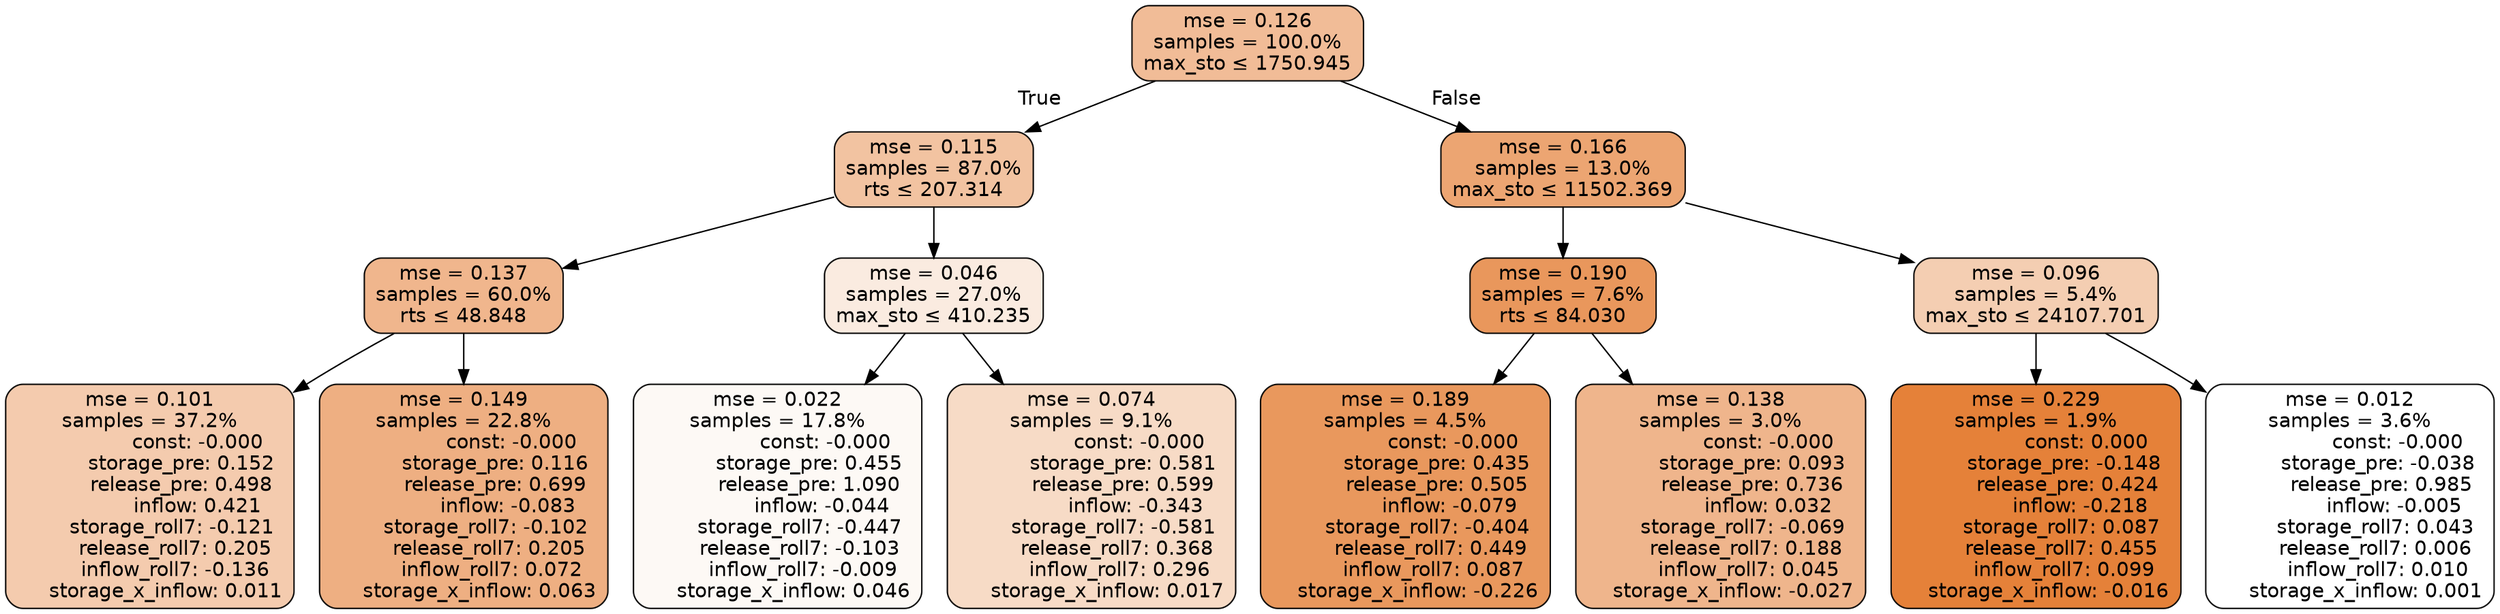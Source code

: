digraph tree {
bgcolor="transparent"
node [shape=rectangle, style="filled, rounded", color="black", fontname=helvetica] ;
edge [fontname=helvetica] ;
	"0" [label="mse = 0.126
samples = 100.0%
max_sto &le; 1750.945", fillcolor="#f1bc97"]
	"1" [label="mse = 0.115
samples = 87.0%
rts &le; 207.314", fillcolor="#f2c3a1"]
	"2" [label="mse = 0.137
samples = 60.0%
rts &le; 48.848", fillcolor="#f0b68d"]
	"3" [label="mse = 0.101
samples = 37.2%
               const: -0.000
          storage_pre: 0.152
          release_pre: 0.498
               inflow: 0.421
       storage_roll7: -0.121
        release_roll7: 0.205
        inflow_roll7: -0.136
     storage_x_inflow: 0.011", fillcolor="#f4cbae"]
	"4" [label="mse = 0.149
samples = 22.8%
               const: -0.000
          storage_pre: 0.116
          release_pre: 0.699
              inflow: -0.083
       storage_roll7: -0.102
        release_roll7: 0.205
         inflow_roll7: 0.072
     storage_x_inflow: 0.063", fillcolor="#eeaf82"]
	"5" [label="mse = 0.046
samples = 27.0%
max_sto &le; 410.235", fillcolor="#faebe0"]
	"6" [label="mse = 0.022
samples = 17.8%
               const: -0.000
          storage_pre: 0.455
          release_pre: 1.090
              inflow: -0.044
       storage_roll7: -0.447
       release_roll7: -0.103
        inflow_roll7: -0.009
     storage_x_inflow: 0.046", fillcolor="#fdf9f5"]
	"7" [label="mse = 0.074
samples = 9.1%
               const: -0.000
          storage_pre: 0.581
          release_pre: 0.599
              inflow: -0.343
       storage_roll7: -0.581
        release_roll7: 0.368
         inflow_roll7: 0.296
     storage_x_inflow: 0.017", fillcolor="#f7dbc6"]
	"8" [label="mse = 0.166
samples = 13.0%
max_sto &le; 11502.369", fillcolor="#eca572"]
	"9" [label="mse = 0.190
samples = 7.6%
rts &le; 84.030", fillcolor="#e9975c"]
	"10" [label="mse = 0.189
samples = 4.5%
               const: -0.000
          storage_pre: 0.435
          release_pre: 0.505
              inflow: -0.079
       storage_roll7: -0.404
        release_roll7: 0.449
         inflow_roll7: 0.087
    storage_x_inflow: -0.226", fillcolor="#e9985d"]
	"11" [label="mse = 0.138
samples = 3.0%
               const: -0.000
          storage_pre: 0.093
          release_pre: 0.736
               inflow: 0.032
       storage_roll7: -0.069
        release_roll7: 0.188
         inflow_roll7: 0.045
    storage_x_inflow: -0.027", fillcolor="#efb58c"]
	"12" [label="mse = 0.096
samples = 5.4%
max_sto &le; 24107.701", fillcolor="#f4ceb2"]
	"13" [label="mse = 0.229
samples = 1.9%
                const: 0.000
         storage_pre: -0.148
          release_pre: 0.424
              inflow: -0.218
        storage_roll7: 0.087
        release_roll7: 0.455
         inflow_roll7: 0.099
    storage_x_inflow: -0.016", fillcolor="#e58139"]
	"14" [label="mse = 0.012
samples = 3.6%
               const: -0.000
         storage_pre: -0.038
          release_pre: 0.985
              inflow: -0.005
        storage_roll7: 0.043
        release_roll7: 0.006
         inflow_roll7: 0.010
     storage_x_inflow: 0.001", fillcolor="#ffffff"]

	"0" -> "1" [labeldistance=2.5, labelangle=45, headlabel="True"]
	"1" -> "2"
	"2" -> "3"
	"2" -> "4"
	"1" -> "5"
	"5" -> "6"
	"5" -> "7"
	"0" -> "8" [labeldistance=2.5, labelangle=-45, headlabel="False"]
	"8" -> "9"
	"9" -> "10"
	"9" -> "11"
	"8" -> "12"
	"12" -> "13"
	"12" -> "14"
}